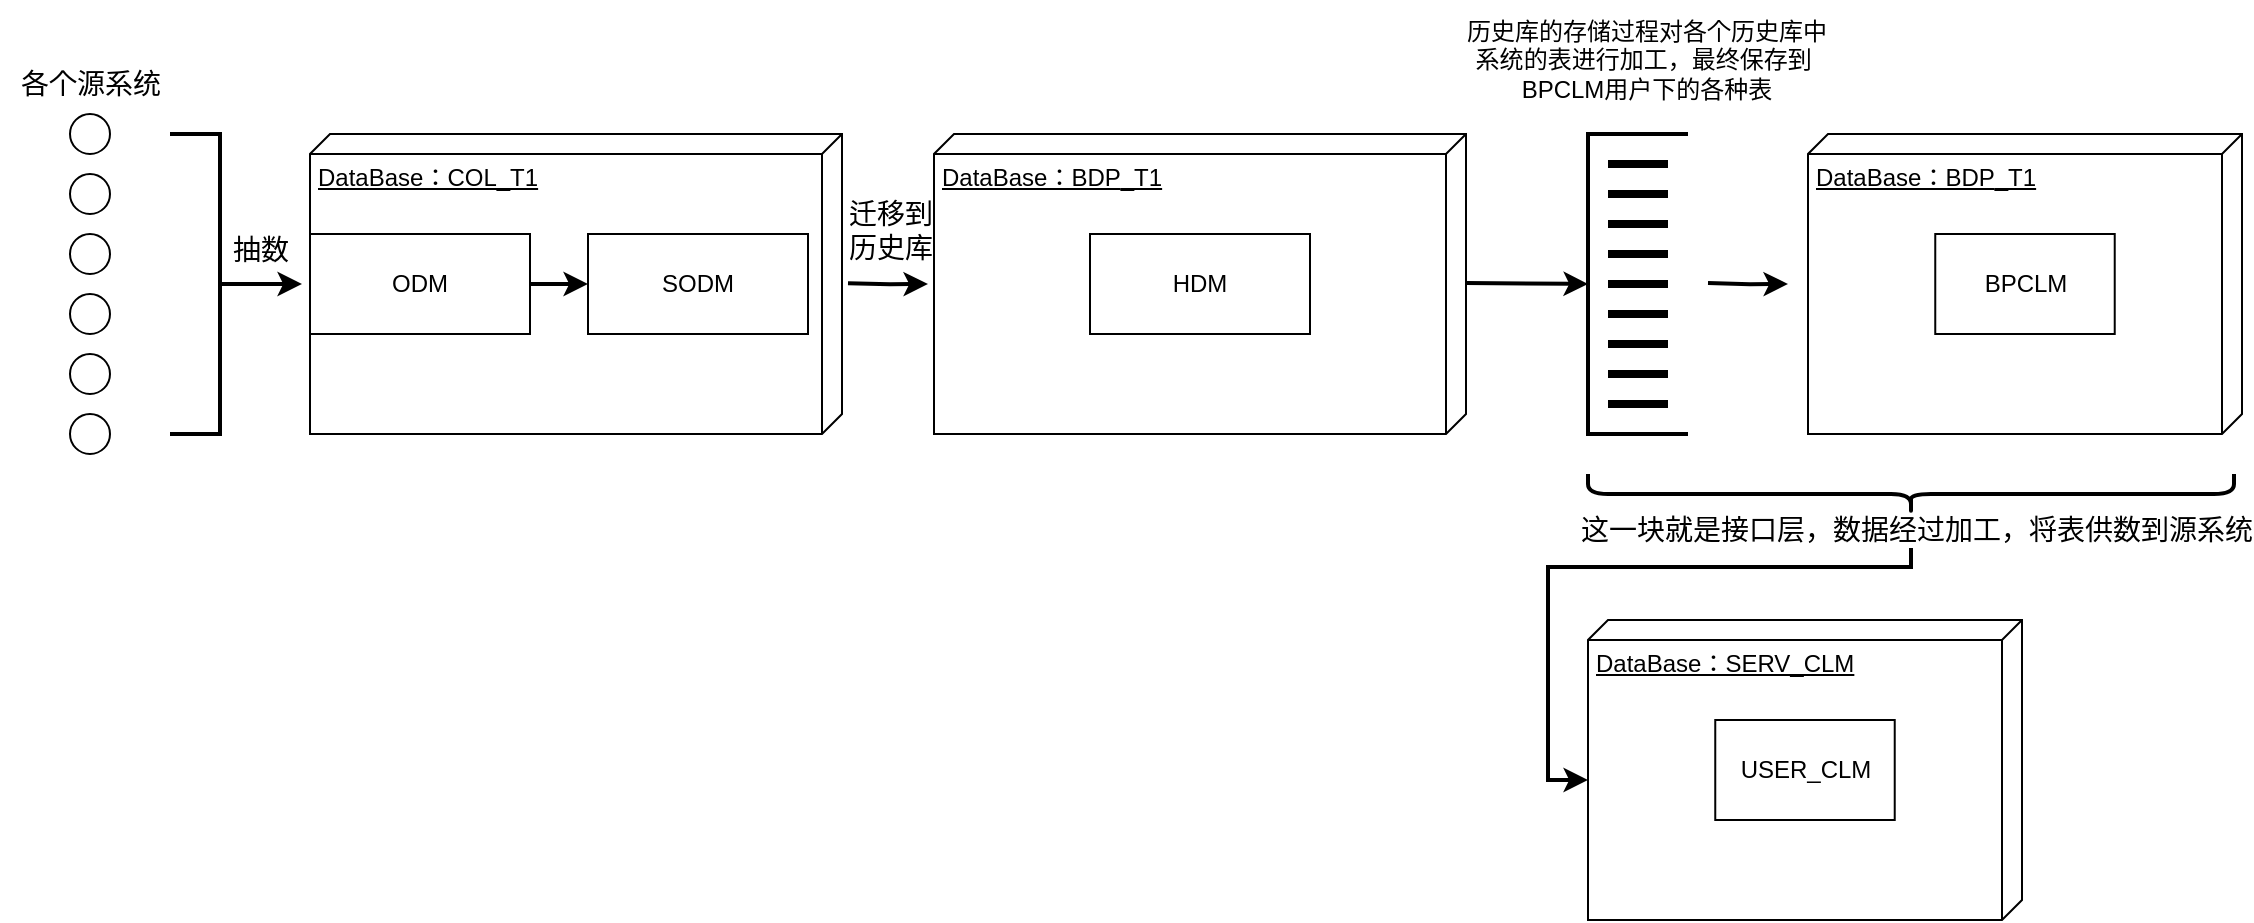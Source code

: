 <mxfile version="24.7.13">
  <diagram name="第 1 页" id="FB0cXYKskVYNAyotkQge">
    <mxGraphModel dx="2040" dy="734" grid="1" gridSize="10" guides="1" tooltips="1" connect="1" arrows="1" fold="1" page="1" pageScale="1" pageWidth="827" pageHeight="1169" background="none" math="0" shadow="0">
      <root>
        <mxCell id="0" />
        <mxCell id="1" parent="0" />
        <mxCell id="BRUlREZfAdTklGZeehVe-75" value="" style="group" vertex="1" connectable="0" parent="1">
          <mxGeometry x="610" y="87" width="217" height="150" as="geometry" />
        </mxCell>
        <mxCell id="BRUlREZfAdTklGZeehVe-76" value="DataBase：BDP&lt;span style=&quot;background-color: initial;&quot;&gt;_T1&lt;/span&gt;&lt;div&gt;&lt;div&gt;&lt;br&gt;&lt;/div&gt;&lt;/div&gt;" style="verticalAlign=top;align=left;spacingTop=8;spacingLeft=2;spacingRight=12;shape=cube;size=10;direction=south;fontStyle=4;html=1;whiteSpace=wrap;" vertex="1" parent="BRUlREZfAdTklGZeehVe-75">
          <mxGeometry width="217" height="150" as="geometry" />
        </mxCell>
        <mxCell id="BRUlREZfAdTklGZeehVe-77" value="BPCLM" style="html=1;whiteSpace=wrap;" vertex="1" parent="BRUlREZfAdTklGZeehVe-75">
          <mxGeometry x="63.632" y="50" width="89.737" height="50" as="geometry" />
        </mxCell>
        <mxCell id="BRUlREZfAdTklGZeehVe-2" value="" style="ellipse;whiteSpace=wrap;html=1;aspect=fixed;" vertex="1" parent="1">
          <mxGeometry x="-259" y="167" width="20" height="20" as="geometry" />
        </mxCell>
        <mxCell id="BRUlREZfAdTklGZeehVe-3" value="" style="ellipse;whiteSpace=wrap;html=1;aspect=fixed;" vertex="1" parent="1">
          <mxGeometry x="-259" y="77" width="20" height="20" as="geometry" />
        </mxCell>
        <mxCell id="BRUlREZfAdTklGZeehVe-4" value="" style="ellipse;whiteSpace=wrap;html=1;aspect=fixed;" vertex="1" parent="1">
          <mxGeometry x="-259" y="137" width="20" height="20" as="geometry" />
        </mxCell>
        <mxCell id="BRUlREZfAdTklGZeehVe-5" value="" style="ellipse;whiteSpace=wrap;html=1;aspect=fixed;" vertex="1" parent="1">
          <mxGeometry x="-259" y="107" width="20" height="20" as="geometry" />
        </mxCell>
        <mxCell id="BRUlREZfAdTklGZeehVe-6" value="" style="ellipse;whiteSpace=wrap;html=1;aspect=fixed;" vertex="1" parent="1">
          <mxGeometry x="-259" y="197" width="20" height="20" as="geometry" />
        </mxCell>
        <mxCell id="BRUlREZfAdTklGZeehVe-7" value="" style="ellipse;whiteSpace=wrap;html=1;aspect=fixed;" vertex="1" parent="1">
          <mxGeometry x="-259" y="227" width="20" height="20" as="geometry" />
        </mxCell>
        <mxCell id="BRUlREZfAdTklGZeehVe-17" style="edgeStyle=orthogonalEdgeStyle;rounded=0;orthogonalLoop=1;jettySize=auto;html=1;exitX=0;exitY=0.5;exitDx=0;exitDy=0;exitPerimeter=0;strokeWidth=2;" edge="1" parent="1" source="BRUlREZfAdTklGZeehVe-10">
          <mxGeometry relative="1" as="geometry">
            <mxPoint x="-143" y="161.667" as="targetPoint" />
          </mxGeometry>
        </mxCell>
        <mxCell id="BRUlREZfAdTklGZeehVe-25" value="&lt;font style=&quot;font-size: 14px;&quot;&gt;各个源系统&lt;/font&gt;" style="text;html=1;align=center;verticalAlign=middle;resizable=0;points=[];autosize=1;strokeColor=none;fillColor=none;" vertex="1" parent="1">
          <mxGeometry x="-294" y="47" width="90" height="30" as="geometry" />
        </mxCell>
        <mxCell id="BRUlREZfAdTklGZeehVe-32" value="" style="group" vertex="1" connectable="0" parent="1">
          <mxGeometry x="-209" y="87" width="648" height="150" as="geometry" />
        </mxCell>
        <mxCell id="BRUlREZfAdTklGZeehVe-10" value="" style="strokeWidth=2;html=1;shape=mxgraph.flowchart.annotation_2;align=left;labelPosition=right;pointerEvents=1;rotation=-180;" vertex="1" parent="BRUlREZfAdTklGZeehVe-32">
          <mxGeometry width="50" height="150" as="geometry" />
        </mxCell>
        <mxCell id="BRUlREZfAdTklGZeehVe-29" style="edgeStyle=orthogonalEdgeStyle;rounded=0;orthogonalLoop=1;jettySize=auto;html=1;exitX=0;exitY=0.5;exitDx=0;exitDy=0;exitPerimeter=0;strokeWidth=2;" edge="1" parent="BRUlREZfAdTklGZeehVe-32">
          <mxGeometry relative="1" as="geometry">
            <mxPoint x="379" y="75" as="targetPoint" />
            <mxPoint x="339" y="74.58" as="sourcePoint" />
          </mxGeometry>
        </mxCell>
        <mxCell id="BRUlREZfAdTklGZeehVe-30" value="" style="group" vertex="1" connectable="0" parent="BRUlREZfAdTklGZeehVe-32">
          <mxGeometry x="382" width="266" height="150" as="geometry" />
        </mxCell>
        <mxCell id="BRUlREZfAdTklGZeehVe-21" value="DataBase：BDP&lt;span style=&quot;background-color: initial;&quot;&gt;_T1&lt;/span&gt;&lt;div&gt;&lt;div&gt;&lt;br&gt;&lt;/div&gt;&lt;/div&gt;" style="verticalAlign=top;align=left;spacingTop=8;spacingLeft=2;spacingRight=12;shape=cube;size=10;direction=south;fontStyle=4;html=1;whiteSpace=wrap;" vertex="1" parent="BRUlREZfAdTklGZeehVe-30">
          <mxGeometry width="266" height="150" as="geometry" />
        </mxCell>
        <mxCell id="BRUlREZfAdTklGZeehVe-24" value="HDM" style="html=1;whiteSpace=wrap;" vertex="1" parent="BRUlREZfAdTklGZeehVe-30">
          <mxGeometry x="78" y="50" width="110" height="50" as="geometry" />
        </mxCell>
        <mxCell id="BRUlREZfAdTklGZeehVe-31" value="" style="group" vertex="1" connectable="0" parent="BRUlREZfAdTklGZeehVe-32">
          <mxGeometry x="70" width="266" height="150" as="geometry" />
        </mxCell>
        <mxCell id="BRUlREZfAdTklGZeehVe-14" value="DataBase：COL_T1&lt;div&gt;&lt;br&gt;&lt;/div&gt;" style="verticalAlign=top;align=left;spacingTop=8;spacingLeft=2;spacingRight=12;shape=cube;size=10;direction=south;fontStyle=4;html=1;whiteSpace=wrap;" vertex="1" parent="BRUlREZfAdTklGZeehVe-31">
          <mxGeometry width="266" height="150" as="geometry" />
        </mxCell>
        <mxCell id="BRUlREZfAdTklGZeehVe-82" value="" style="edgeStyle=orthogonalEdgeStyle;rounded=0;orthogonalLoop=1;jettySize=auto;html=1;strokeWidth=2;" edge="1" parent="BRUlREZfAdTklGZeehVe-31" source="BRUlREZfAdTklGZeehVe-12" target="BRUlREZfAdTklGZeehVe-13">
          <mxGeometry relative="1" as="geometry" />
        </mxCell>
        <mxCell id="BRUlREZfAdTklGZeehVe-12" value="ODM" style="html=1;whiteSpace=wrap;" vertex="1" parent="BRUlREZfAdTklGZeehVe-31">
          <mxGeometry y="50" width="110" height="50" as="geometry" />
        </mxCell>
        <mxCell id="BRUlREZfAdTklGZeehVe-13" value="SODM" style="html=1;whiteSpace=wrap;" vertex="1" parent="BRUlREZfAdTklGZeehVe-31">
          <mxGeometry x="139" y="50" width="110" height="50" as="geometry" />
        </mxCell>
        <mxCell id="BRUlREZfAdTklGZeehVe-80" value="&lt;font style=&quot;font-size: 14px;&quot;&gt;抽数&lt;/font&gt;" style="text;html=1;align=center;verticalAlign=middle;resizable=0;points=[];autosize=1;strokeColor=none;fillColor=none;" vertex="1" parent="BRUlREZfAdTklGZeehVe-32">
          <mxGeometry x="20" y="43" width="50" height="30" as="geometry" />
        </mxCell>
        <mxCell id="BRUlREZfAdTklGZeehVe-81" value="&lt;font style=&quot;font-size: 14px;&quot;&gt;迁移到&lt;/font&gt;&lt;div&gt;&lt;font style=&quot;font-size: 14px;&quot;&gt;历史库&lt;/font&gt;&lt;/div&gt;" style="text;html=1;align=center;verticalAlign=middle;resizable=0;points=[];autosize=1;strokeColor=none;fillColor=none;" vertex="1" parent="BRUlREZfAdTklGZeehVe-32">
          <mxGeometry x="325" y="23" width="70" height="50" as="geometry" />
        </mxCell>
        <mxCell id="BRUlREZfAdTklGZeehVe-48" value="历史库的存储过程&lt;span style=&quot;background-color: initial;&quot;&gt;对各个历史库中&lt;/span&gt;&lt;div&gt;&lt;span style=&quot;background-color: initial;&quot;&gt;系统&lt;/span&gt;&lt;span style=&quot;background-color: initial;&quot;&gt;的表进行&lt;/span&gt;&lt;span style=&quot;background-color: initial;&quot;&gt;加工，&lt;/span&gt;&lt;span style=&quot;background-color: initial;&quot;&gt;最终保存到&amp;nbsp;&lt;/span&gt;&lt;div&gt;&lt;span style=&quot;background-color: initial;&quot;&gt;BPCLM用户下的各种表&lt;/span&gt;&lt;/div&gt;&lt;/div&gt;" style="text;html=1;align=center;verticalAlign=middle;resizable=0;points=[];autosize=1;strokeColor=none;fillColor=none;" vertex="1" parent="1">
          <mxGeometry x="429" y="20" width="200" height="60" as="geometry" />
        </mxCell>
        <mxCell id="BRUlREZfAdTklGZeehVe-49" style="edgeStyle=orthogonalEdgeStyle;rounded=0;orthogonalLoop=1;jettySize=auto;html=1;exitX=0;exitY=0.5;exitDx=0;exitDy=0;exitPerimeter=0;strokeWidth=2;entryX=0;entryY=0.5;entryDx=0;entryDy=0;entryPerimeter=0;" edge="1" parent="1" target="BRUlREZfAdTklGZeehVe-33">
          <mxGeometry relative="1" as="geometry">
            <mxPoint x="479.0" y="161.94" as="targetPoint" />
            <mxPoint x="439.0" y="161.52" as="sourcePoint" />
          </mxGeometry>
        </mxCell>
        <mxCell id="BRUlREZfAdTklGZeehVe-50" value="" style="group" vertex="1" connectable="0" parent="1">
          <mxGeometry x="500" y="87" width="50" height="150" as="geometry" />
        </mxCell>
        <mxCell id="BRUlREZfAdTklGZeehVe-33" value="" style="strokeWidth=2;html=1;shape=mxgraph.flowchart.annotation_1;align=left;pointerEvents=1;" vertex="1" parent="BRUlREZfAdTklGZeehVe-50">
          <mxGeometry width="50" height="150" as="geometry" />
        </mxCell>
        <mxCell id="BRUlREZfAdTklGZeehVe-34" value="" style="line;strokeWidth=4;html=1;perimeter=backbonePerimeter;points=[];outlineConnect=0;" vertex="1" parent="BRUlREZfAdTklGZeehVe-50">
          <mxGeometry x="10" y="10" width="30" height="10" as="geometry" />
        </mxCell>
        <mxCell id="BRUlREZfAdTklGZeehVe-35" value="" style="line;strokeWidth=4;html=1;perimeter=backbonePerimeter;points=[];outlineConnect=0;flipH=1;flipV=1;" vertex="1" parent="BRUlREZfAdTklGZeehVe-50">
          <mxGeometry x="10" y="25" width="30" height="10" as="geometry" />
        </mxCell>
        <mxCell id="BRUlREZfAdTklGZeehVe-39" value="" style="line;strokeWidth=4;html=1;perimeter=backbonePerimeter;points=[];outlineConnect=0;flipH=1;flipV=1;" vertex="1" parent="BRUlREZfAdTklGZeehVe-50">
          <mxGeometry x="10" y="40" width="30" height="10" as="geometry" />
        </mxCell>
        <mxCell id="BRUlREZfAdTklGZeehVe-40" value="" style="line;strokeWidth=4;html=1;perimeter=backbonePerimeter;points=[];outlineConnect=0;flipH=1;flipV=1;" vertex="1" parent="BRUlREZfAdTklGZeehVe-50">
          <mxGeometry x="10" y="55" width="30" height="10" as="geometry" />
        </mxCell>
        <mxCell id="BRUlREZfAdTklGZeehVe-41" value="" style="line;strokeWidth=4;html=1;perimeter=backbonePerimeter;points=[];outlineConnect=0;flipH=1;flipV=1;" vertex="1" parent="BRUlREZfAdTklGZeehVe-50">
          <mxGeometry x="10" y="70" width="30" height="10" as="geometry" />
        </mxCell>
        <mxCell id="BRUlREZfAdTklGZeehVe-42" value="" style="line;strokeWidth=4;html=1;perimeter=backbonePerimeter;points=[];outlineConnect=0;flipH=1;flipV=1;" vertex="1" parent="BRUlREZfAdTklGZeehVe-50">
          <mxGeometry x="10" y="85" width="30" height="10" as="geometry" />
        </mxCell>
        <mxCell id="BRUlREZfAdTklGZeehVe-43" value="" style="line;strokeWidth=4;html=1;perimeter=backbonePerimeter;points=[];outlineConnect=0;flipH=1;flipV=1;" vertex="1" parent="BRUlREZfAdTklGZeehVe-50">
          <mxGeometry x="10" y="100" width="30" height="10" as="geometry" />
        </mxCell>
        <mxCell id="BRUlREZfAdTklGZeehVe-44" value="" style="line;strokeWidth=4;html=1;perimeter=backbonePerimeter;points=[];outlineConnect=0;flipH=1;flipV=1;" vertex="1" parent="BRUlREZfAdTklGZeehVe-50">
          <mxGeometry x="10" y="115" width="30" height="10" as="geometry" />
        </mxCell>
        <mxCell id="BRUlREZfAdTklGZeehVe-47" value="" style="line;strokeWidth=4;html=1;perimeter=backbonePerimeter;points=[];outlineConnect=0;flipH=1;flipV=1;" vertex="1" parent="BRUlREZfAdTklGZeehVe-50">
          <mxGeometry x="10" y="130" width="30" height="10" as="geometry" />
        </mxCell>
        <mxCell id="BRUlREZfAdTklGZeehVe-64" style="edgeStyle=orthogonalEdgeStyle;rounded=0;orthogonalLoop=1;jettySize=auto;html=1;exitX=0;exitY=0.5;exitDx=0;exitDy=0;exitPerimeter=0;strokeWidth=2;" edge="1" parent="1">
          <mxGeometry relative="1" as="geometry">
            <mxPoint x="600.0" y="161.97" as="targetPoint" />
            <mxPoint x="560.0" y="161.55" as="sourcePoint" />
          </mxGeometry>
        </mxCell>
        <mxCell id="BRUlREZfAdTklGZeehVe-84" value="" style="shape=curlyBracket;whiteSpace=wrap;html=1;rounded=1;labelPosition=left;verticalLabelPosition=middle;align=right;verticalAlign=middle;rotation=-90;strokeWidth=2;" vertex="1" parent="1">
          <mxGeometry x="651.5" y="105.5" width="20" height="323" as="geometry" />
        </mxCell>
        <mxCell id="BRUlREZfAdTklGZeehVe-87" value="" style="group" vertex="1" connectable="0" parent="1">
          <mxGeometry x="500" y="330" width="217" height="150" as="geometry" />
        </mxCell>
        <mxCell id="BRUlREZfAdTklGZeehVe-88" value="DataBase：SERV_CLM&lt;div&gt;&lt;div&gt;&lt;br&gt;&lt;/div&gt;&lt;/div&gt;" style="verticalAlign=top;align=left;spacingTop=8;spacingLeft=2;spacingRight=12;shape=cube;size=10;direction=south;fontStyle=4;html=1;whiteSpace=wrap;" vertex="1" parent="BRUlREZfAdTklGZeehVe-87">
          <mxGeometry width="217" height="150" as="geometry" />
        </mxCell>
        <mxCell id="BRUlREZfAdTklGZeehVe-89" value="USER_CLM" style="html=1;whiteSpace=wrap;" vertex="1" parent="BRUlREZfAdTklGZeehVe-87">
          <mxGeometry x="63.632" y="50" width="89.737" height="50" as="geometry" />
        </mxCell>
        <mxCell id="BRUlREZfAdTklGZeehVe-90" style="edgeStyle=orthogonalEdgeStyle;rounded=0;orthogonalLoop=1;jettySize=auto;html=1;entryX=0;entryY=0;entryDx=80;entryDy=217;entryPerimeter=0;strokeWidth=2;" edge="1" parent="1" source="BRUlREZfAdTklGZeehVe-84" target="BRUlREZfAdTklGZeehVe-88">
          <mxGeometry relative="1" as="geometry" />
        </mxCell>
        <mxCell id="BRUlREZfAdTklGZeehVe-91" value="&lt;font style=&quot;font-size: 14px;&quot;&gt;这一块就是接口层，数据经过加工，将表供数到源系统&lt;/font&gt;" style="edgeLabel;html=1;align=center;verticalAlign=middle;resizable=0;points=[];" vertex="1" connectable="0" parent="BRUlREZfAdTklGZeehVe-90">
          <mxGeometry x="-0.952" y="2" relative="1" as="geometry">
            <mxPoint as="offset" />
          </mxGeometry>
        </mxCell>
      </root>
    </mxGraphModel>
  </diagram>
</mxfile>
